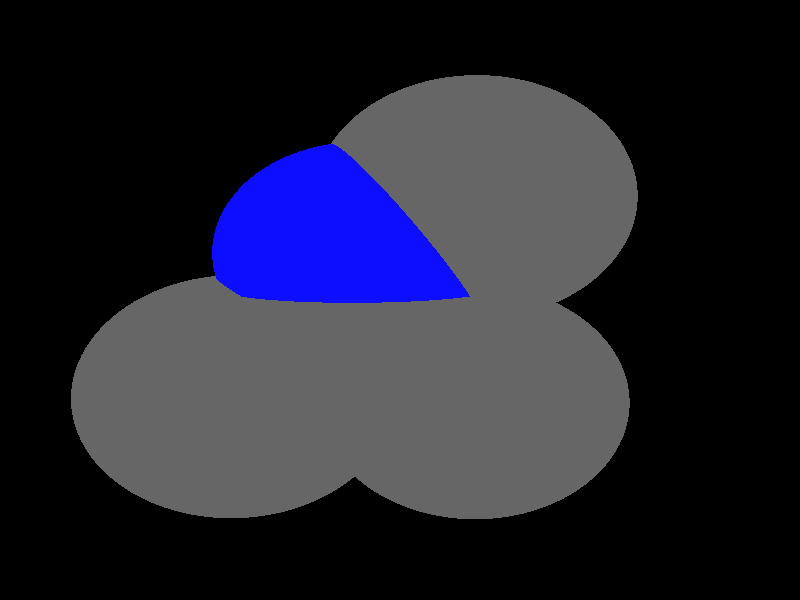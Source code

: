 global_settings {
	ambient_light rgb <0.200000002980232, 0.200000002980232, 0.200000002980232>
	max_trace_level 15
}

background { color rgb <0,0,0> }

camera {
	perspective
	location <-1.63779860827198, -1.75345216253228, 11.5003317020101>
	angle 40
	up <-0.981843137296761, -0.110011876370167, -0.154536211940015>
	right <-0.134401367030783, 0.978337676342214, 0.157453687126008> * 1
	direction <0.133866822937989, 0.175364700287239, -0.975359880049234> }

light_source {
	<-18.0115102348168, 10.2849979380617, 19.2618799165159>
	color rgb <1, 1, 1>
	fade_distance 38.7895659109642
	fade_power 0
	spotlight
	area_light <20, 0, 0>, <0, 0, 20>, 20, 20
	circular
	orient
	point_at <18.0115102348168, -10.2849979380617, -19.2618799165159>
}

light_source {
	<-9.94633666096364, -14.9726970878682, -13.9995080616116>
	color rgb <0.300000011920929, 0.300000011920929, 0.300000011920929> shadowless
	fade_distance 38.7895659109642
	fade_power 0
	parallel
	point_at <9.94633666096364, 14.9726970878682, 13.9995080616116>
}

#default {
	finish {ambient 0.5 diffuse 1 specular 0.2 roughness .01 metallic 1}
}

union {
cylinder {
	<0.601563487490117, 0.1010292619217, 0.00100066898152917>, 	<-0.0537082875120424, 0.00819197159983261, 0.00088564149698079>, 0.075
	pigment { rgbt <0.400000005960464, 0.400000005960464, 0.400000005960464, 0> }
}
cylinder {
	<0.633125731931272, -0.12174601254848, 0.00104321980574584>, 	<-0.0221460430708876, -0.214583302870348, 0.000928192321197454>, 0.075
	pigment { rgbt <0.400000005960464, 0.400000005960464, 0.400000005960464, 0> }
}
cylinder {
	<-0.0537082875120424, 0.00819197159983261, 0.00088564149698079>, 	<-0.682247029628009, -0.0808578484998795, 0.000775306772970182>, 0.075
	pigment { rgbt <0.0500000007450581, 0.0500000007450581, 1, 0> }
}
cylinder {
	<-0.0221460430708876, -0.214583302870348, 0.000928192321197454>, 	<-0.650684785186854, -0.30363312297006, 0.000817857597186846>, 0.075
	pigment { rgbt <0.0500000007450581, 0.0500000007450581, 1, 0> }
}
cylinder {
	<-1.58082582183707, 0.912170948495119, 0.000436730391916402>, 	<-1.11503668857263, 0.349564073953904, 0.000620044481035446>, 0.075
	pigment { rgbt <0.400000005960464, 0.400000005960464, 0.400000005960464, 0> }
}
cylinder {
	<-1.11503668857263, 0.349564073953904, 0.000620044481035446>, 	<-0.666465907407431, -0.19224548573497, 0.000796582185078521>, 0.075
	pigment { rgbt <0.0500000007450581, 0.0500000007450581, 1, 0> }
}
cylinder {
	<0.617344609710694, -0.01035837531339, 0.00102194439363751>, 	<0.972942425952933, 0.657492260567911, 0.00098444086879421>, 0.075
	pigment { rgbt <0.400000005960464, 0.400000005960464, 0.400000005960464, 0> }
}
cylinder {
	<0.972942425952933, 0.657492260567911, 0.00098444086879421>, 	<1.32854024219517, 1.32534289644921, 0.000946937343950908>, 0.075
	pigment { rgbt <0.400000005960464, 0.400000005960464, 0.400000005960464, 0> }
}
cylinder {
	<0.617344609710694, -0.01035837531339, 0.00102194439363751>, 	<1.05122574352466, -0.628884179604681, 0.00120987503952708>, 0.075
	pigment { rgbt <0.400000005960464, 0.400000005960464, 0.400000005960464, 0> }
}
cylinder {
	<1.05122574352466, -0.628884179604681, 0.00120987503952708>, 	<1.48510687733863, -1.24740998389597, 0.00139780568541666>, 0.075
	pigment { rgbt <0.400000005960464, 0.400000005960464, 0.400000005960464, 0> }
}
sphere {
	<-1.58082582183707, 0.912170948495119, 0.000436730391916402>, 0.4104
	pigment { rgbt <0.400000005960464, 0.400000005960464, 0.400000005960464,0> }
}
sphere {
	<0.617344609710694, -0.01035837531339, 0.00102194439363751>, 0.4104
	pigment { rgbt <0.400000005960464, 0.400000005960464, 0.400000005960464,0> }
}
sphere {
	<-0.666465907407431, -0.19224548573497, 0.000796582185078521>, 0.3834
	pigment { rgbt <0.0500000007450581, 0.0500000007450581, 1,0> }
}
sphere {
	<1.32854024219517, 1.32534289644921, 0.000946937343950908>, 0.4104
	pigment { rgbt <0.400000005960464, 0.400000005960464, 0.400000005960464,0> }
}
sphere {
	<1.48510687733863, -1.24740998389597, 0.00139780568541666>, 0.4104
	pigment { rgbt <0.400000005960464, 0.400000005960464, 0.400000005960464,0> }
}
}
merge {
}
union {
}
merge {
sphere {
	<-1.58082582183707, 0.912170948495119, 0.000436730391916402>, 1.69983
	pigment { rgbt <0, 0, 0,0> }
}
sphere {
	<0.617344609710694, -0.01035837531339, 0.00102194439363751>, 1.69983
	pigment { rgbt <0, 0, 0,0> }
}
sphere {
	<-0.666465907407431, -0.19224548573497, 0.000796582185078521>, 1.549845
	pigment { rgbt <0, 0, 0,0> }
}
sphere {
	<1.32854024219517, 1.32534289644921, 0.000946937343950908>, 1.69983
	pigment { rgbt <0, 0, 0,0> }
}
sphere {
	<1.48510687733863, -1.24740998389597, 0.00139780568541666>, 1.69983
	pigment { rgbt <0, 0, 0,0> }
}
sphere {
	<-1.58082582183707, 0.912170948495119, 0.000436730391916402>, 1.7
	pigment { rgbt <0.400000005960464, 0.400000005960464, 0.400000005960464,0.350000023841858> }
}
sphere {
	<0.617344609710694, -0.01035837531339, 0.00102194439363751>, 1.7
	pigment { rgbt <0.400000005960464, 0.400000005960464, 0.400000005960464,0.350000023841858> }
}
sphere {
	<-0.666465907407431, -0.19224548573497, 0.000796582185078521>, 1.55
	pigment { rgbt <0.0500000007450581, 0.0500000007450581, 1,0.350000023841858> }
}
sphere {
	<1.32854024219517, 1.32534289644921, 0.000946937343950908>, 1.7
	pigment { rgbt <0.400000005960464, 0.400000005960464, 0.400000005960464,0.350000023841858> }
}
sphere {
	<1.48510687733863, -1.24740998389597, 0.00139780568541666>, 1.7
	pigment { rgbt <0.400000005960464, 0.400000005960464, 0.400000005960464,0.350000023841858> }
}
}
